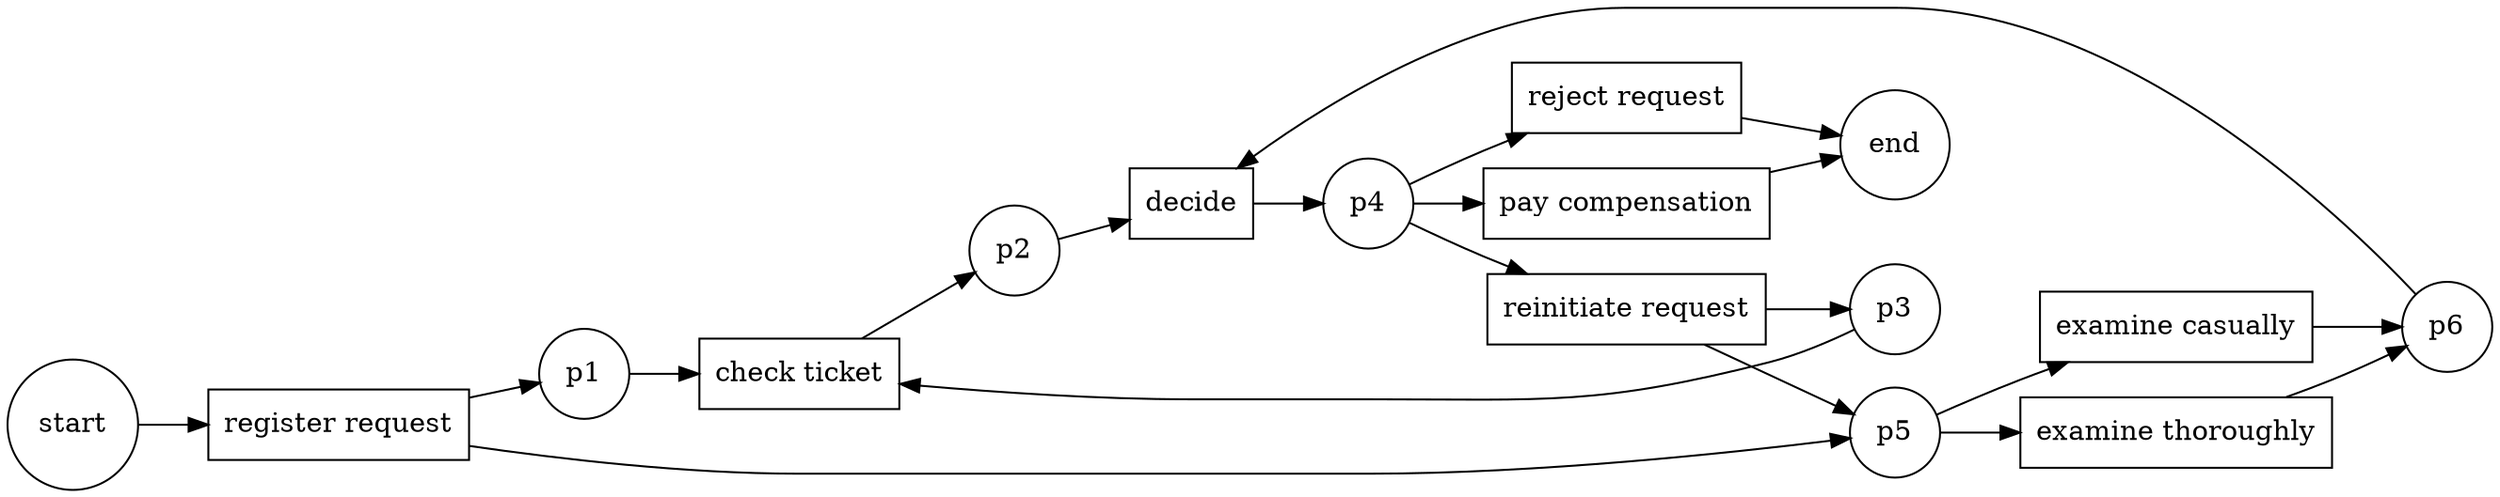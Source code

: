 digraph {
	graph [rankdir=LR]
	"register request" [shape=rect]
	p1 [shape=circle]
	"register request" -> p1
	p1 [shape=circle]
	"check ticket" [shape=rect]
	p1 -> "check ticket"
	"check ticket" [shape=rect]
	p2 [shape=circle]
	"check ticket" -> p2
	p2 [shape=circle]
	decide [shape=rect]
	p2 -> decide
	"reinitiate request" [shape=rect]
	p3 [shape=circle]
	"reinitiate request" -> p3
	p3 [shape=circle]
	"check ticket" [shape=rect]
	p3 -> "check ticket"
	decide [shape=rect]
	p4 [shape=circle]
	decide -> p4
	p4 [shape=circle]
	"reinitiate request" [shape=rect]
	p4 -> "reinitiate request"
	p4 [shape=circle]
	"pay compensation" [shape=rect]
	p4 -> "pay compensation"
	p4 [shape=circle]
	"reject request" [shape=rect]
	p4 -> "reject request"
	"register request" [shape=rect]
	p5 [shape=circle]
	"register request" -> p5
	"reinitiate request" [shape=rect]
	p5 [shape=circle]
	"reinitiate request" -> p5
	p5 [shape=circle]
	"examine casually" [shape=rect]
	p5 -> "examine casually"
	p5 [shape=circle]
	"examine thoroughly" [shape=rect]
	p5 -> "examine thoroughly"
	"examine casually" [shape=rect]
	p6 [shape=circle]
	"examine casually" -> p6
	"examine thoroughly" [shape=rect]
	p6 [shape=circle]
	"examine thoroughly" -> p6
	p6 [shape=circle]
	decide [shape=rect]
	p6 -> decide
	start [shape=circle]
	"register request" [shape=rect]
	start -> "register request"
	end [shape=circle]
	"pay compensation" [shape=rect]
	"pay compensation" -> end
	end [shape=circle]
	"reject request" [shape=rect]
	"reject request" -> end
}
